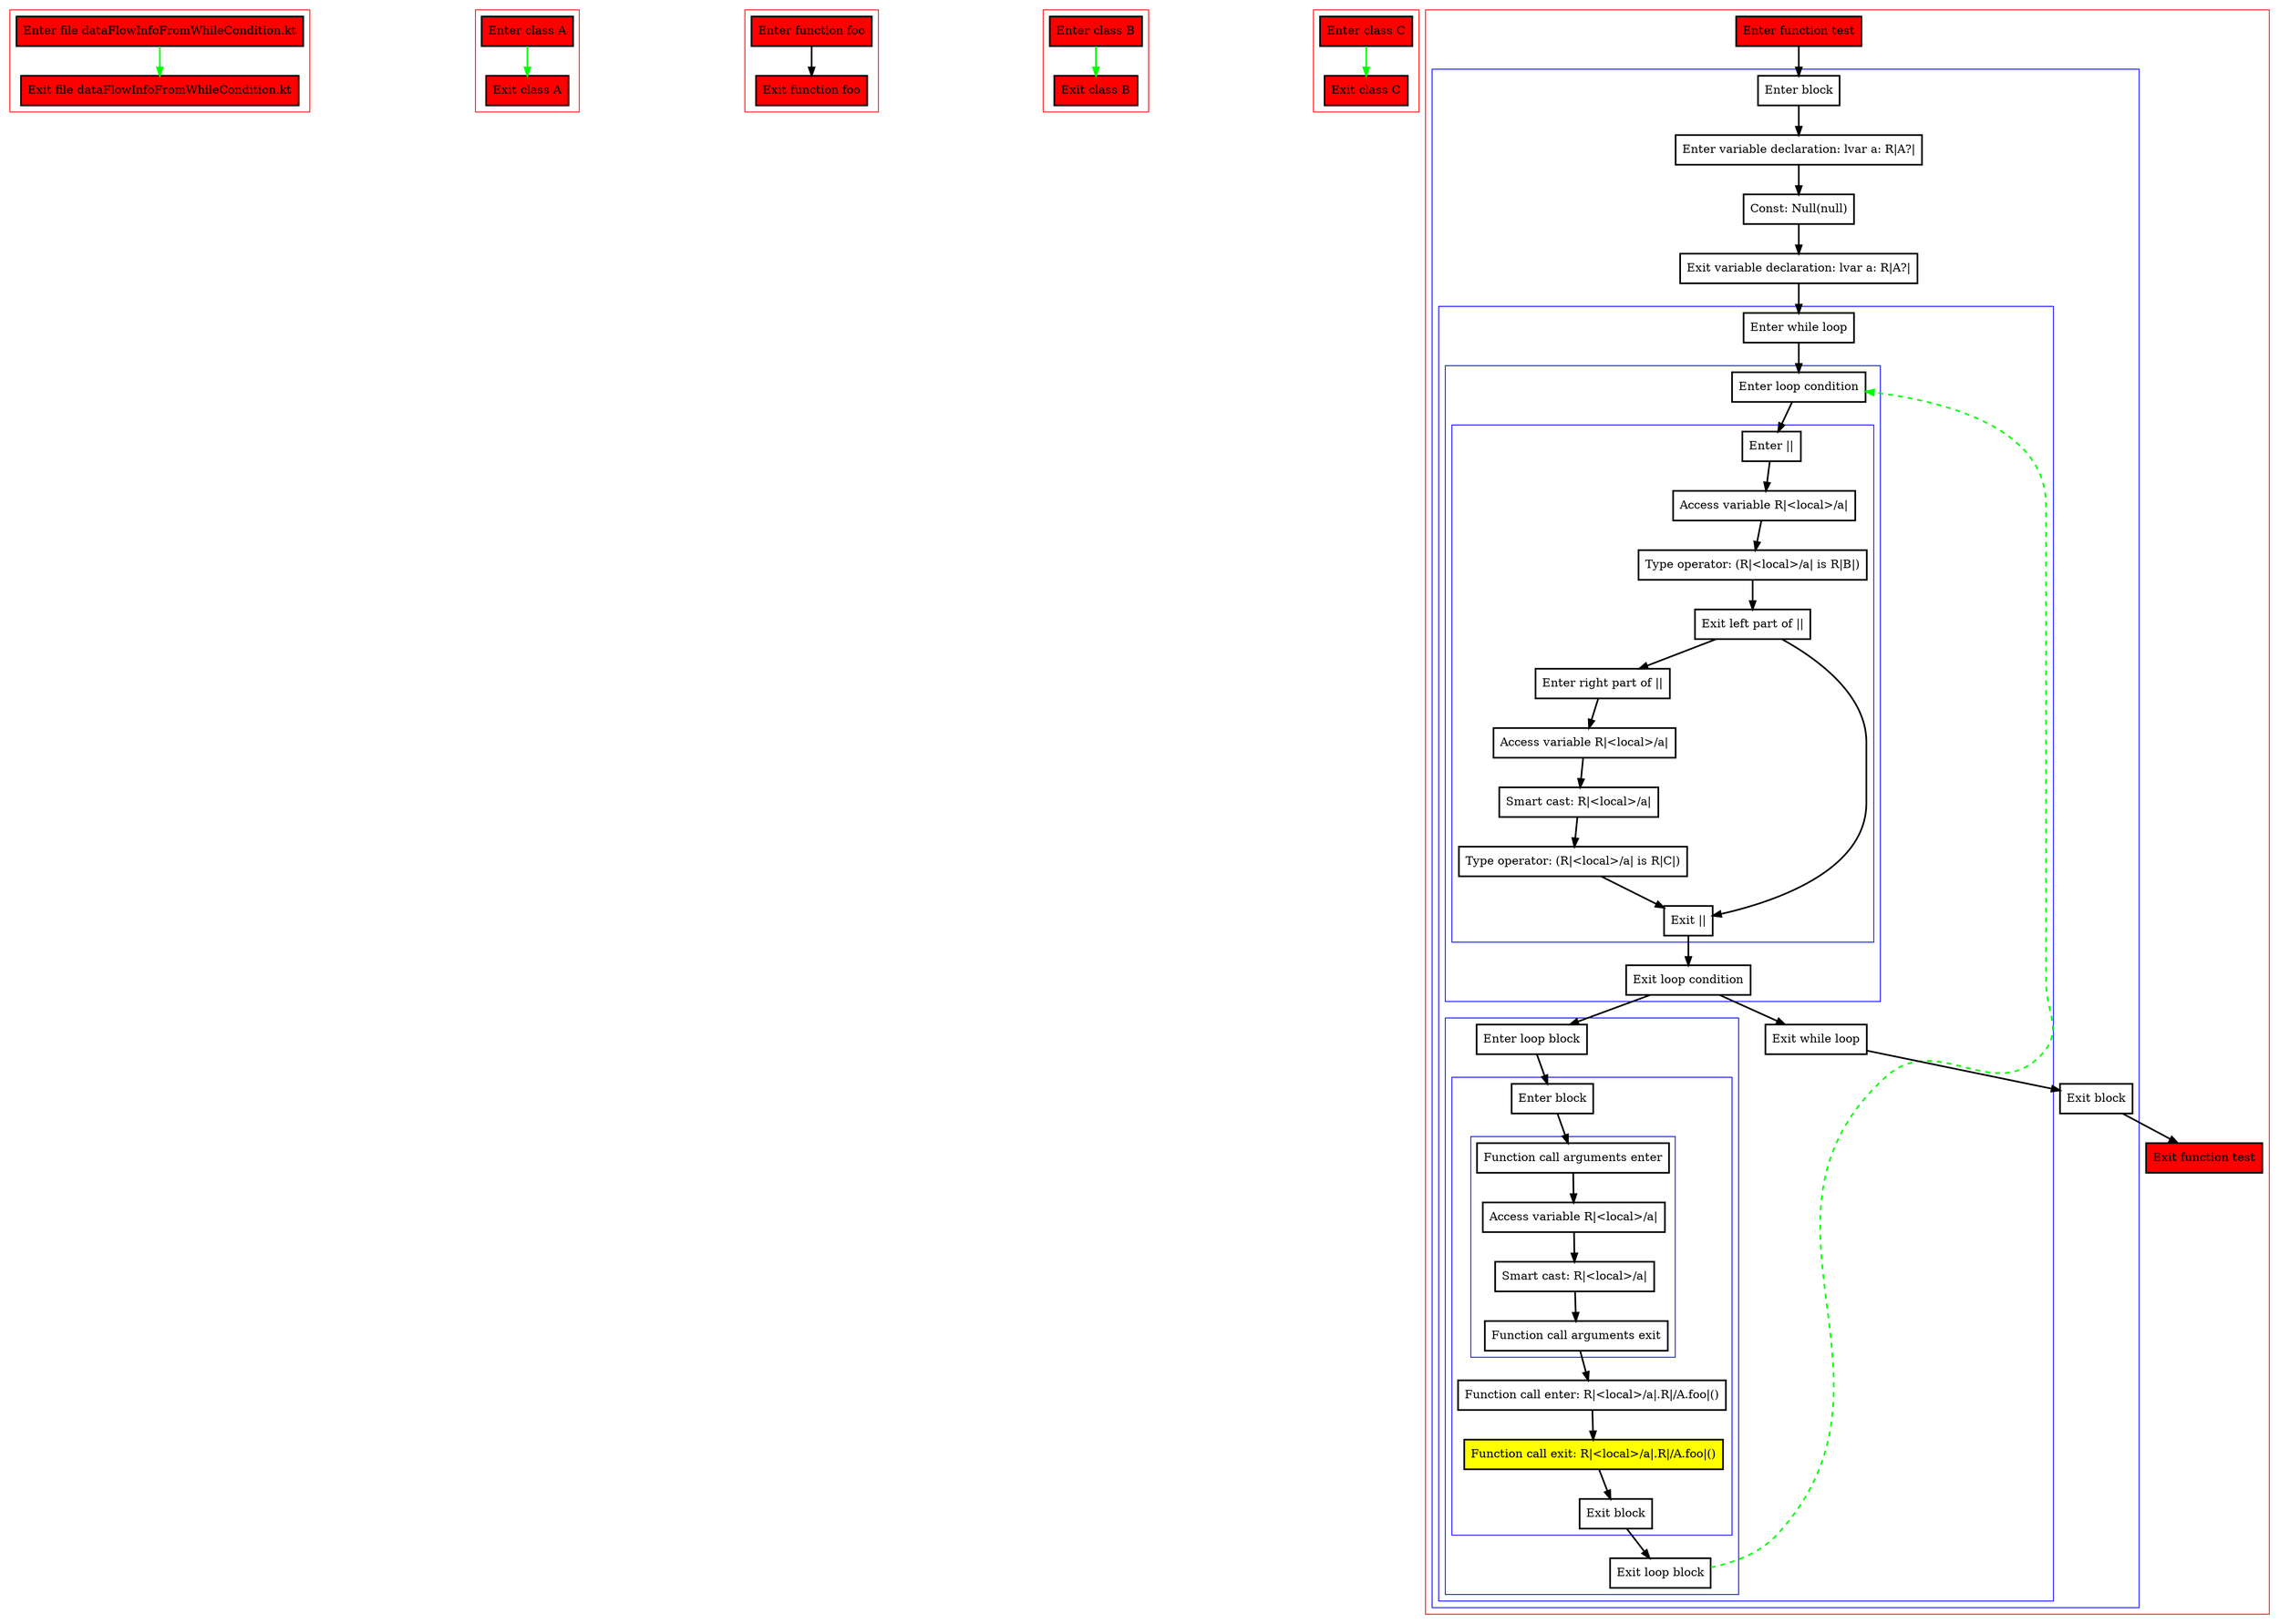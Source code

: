 digraph dataFlowInfoFromWhileCondition_kt {
    graph [nodesep=3]
    node [shape=box penwidth=2]
    edge [penwidth=2]

    subgraph cluster_0 {
        color=red
        0 [label="Enter file dataFlowInfoFromWhileCondition.kt" style="filled" fillcolor=red];
        1 [label="Exit file dataFlowInfoFromWhileCondition.kt" style="filled" fillcolor=red];
    }
    0 -> {1} [color=green];

    subgraph cluster_1 {
        color=red
        2 [label="Enter class A" style="filled" fillcolor=red];
        3 [label="Exit class A" style="filled" fillcolor=red];
    }
    2 -> {3} [color=green];

    subgraph cluster_2 {
        color=red
        4 [label="Enter function foo" style="filled" fillcolor=red];
        5 [label="Exit function foo" style="filled" fillcolor=red];
    }
    4 -> {5};

    subgraph cluster_3 {
        color=red
        6 [label="Enter class B" style="filled" fillcolor=red];
        7 [label="Exit class B" style="filled" fillcolor=red];
    }
    6 -> {7} [color=green];

    subgraph cluster_4 {
        color=red
        8 [label="Enter class C" style="filled" fillcolor=red];
        9 [label="Exit class C" style="filled" fillcolor=red];
    }
    8 -> {9} [color=green];

    subgraph cluster_5 {
        color=red
        10 [label="Enter function test" style="filled" fillcolor=red];
        subgraph cluster_6 {
            color=blue
            11 [label="Enter block"];
            12 [label="Enter variable declaration: lvar a: R|A?|"];
            13 [label="Const: Null(null)"];
            14 [label="Exit variable declaration: lvar a: R|A?|"];
            subgraph cluster_7 {
                color=blue
                15 [label="Enter while loop"];
                subgraph cluster_8 {
                    color=blue
                    16 [label="Enter loop condition"];
                    subgraph cluster_9 {
                        color=blue
                        17 [label="Enter ||"];
                        18 [label="Access variable R|<local>/a|"];
                        19 [label="Type operator: (R|<local>/a| is R|B|)"];
                        20 [label="Exit left part of ||"];
                        21 [label="Enter right part of ||"];
                        22 [label="Access variable R|<local>/a|"];
                        23 [label="Smart cast: R|<local>/a|"];
                        24 [label="Type operator: (R|<local>/a| is R|C|)"];
                        25 [label="Exit ||"];
                    }
                    26 [label="Exit loop condition"];
                }
                subgraph cluster_10 {
                    color=blue
                    27 [label="Enter loop block"];
                    subgraph cluster_11 {
                        color=blue
                        28 [label="Enter block"];
                        subgraph cluster_12 {
                            color=blue
                            29 [label="Function call arguments enter"];
                            30 [label="Access variable R|<local>/a|"];
                            31 [label="Smart cast: R|<local>/a|"];
                            32 [label="Function call arguments exit"];
                        }
                        33 [label="Function call enter: R|<local>/a|.R|/A.foo|()"];
                        34 [label="Function call exit: R|<local>/a|.R|/A.foo|()" style="filled" fillcolor=yellow];
                        35 [label="Exit block"];
                    }
                    36 [label="Exit loop block"];
                }
                37 [label="Exit while loop"];
            }
            38 [label="Exit block"];
        }
        39 [label="Exit function test" style="filled" fillcolor=red];
    }
    10 -> {11};
    11 -> {12};
    12 -> {13};
    13 -> {14};
    14 -> {15};
    15 -> {16};
    16 -> {17};
    17 -> {18};
    18 -> {19};
    19 -> {20};
    20 -> {21 25};
    21 -> {22};
    22 -> {23};
    23 -> {24};
    24 -> {25};
    25 -> {26};
    26 -> {27 37};
    27 -> {28};
    28 -> {29};
    29 -> {30};
    30 -> {31};
    31 -> {32};
    32 -> {33};
    33 -> {34};
    34 -> {35};
    35 -> {36};
    36 -> {16} [color=green style=dashed];
    37 -> {38};
    38 -> {39};

}
